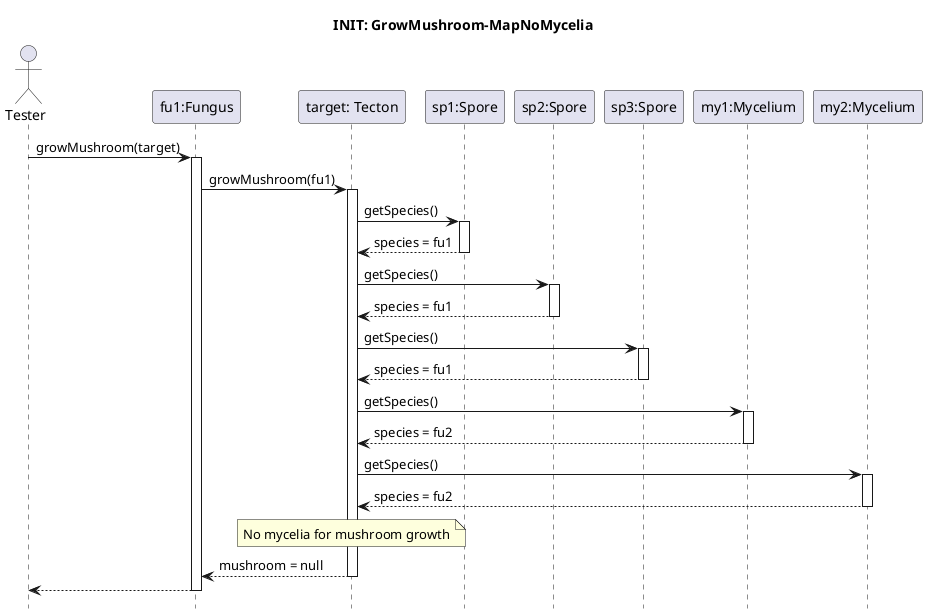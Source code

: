 @startuml Grow-mushroom/no-mycelia
hide footbox

title INIT: GrowMushroom-MapNoMycelia

actor Tester
participant "fu1:Fungus" as fungus
participant "target: Tecton" as target
participant "sp1:Spore" as spore1
participant "sp2:Spore" as spore2
participant "sp3:Spore" as spore3
participant "my1:Mycelium" as mycelia1
participant "my2:Mycelium" as mycelia2

Tester -> fungus : growMushroom(target)
activate fungus

fungus -> target: growMushroom(fu1)
activate target

    target -> spore1 : getSpecies()
    activate spore1
    return species = fu1

    target -> spore2 : getSpecies()
    activate spore2
    return species = fu1

    target -> spore3 : getSpecies()
    activate spore3
    return species = fu1

    target -> mycelia1 : getSpecies()
    activate mycelia1
    return species = fu2

    target -> mycelia2 : getSpecies()
    activate mycelia2
    return species = fu2
    note over target : No mycelia for mushroom growth
    
return mushroom = null

return

@enduml
